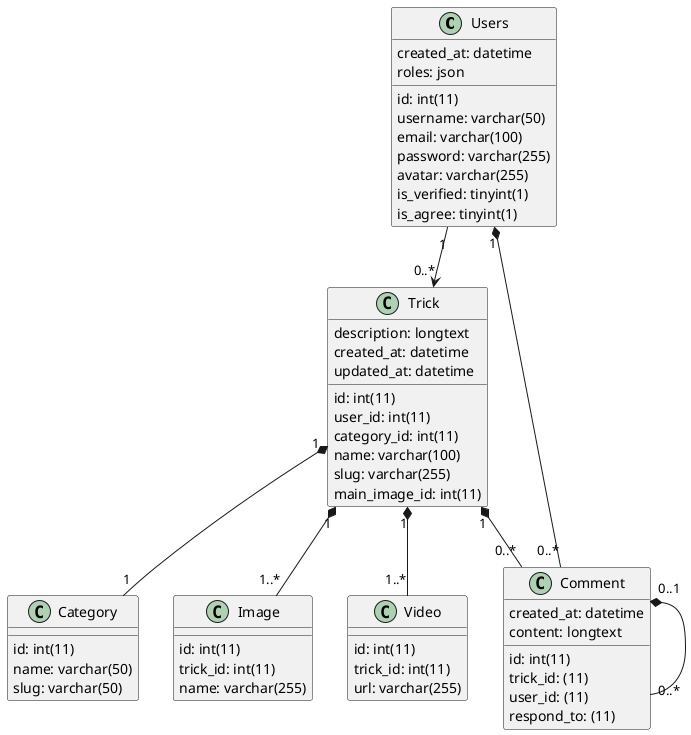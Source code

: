 @startuml

'Class'
class Users {
    id: int(11)
    username: varchar(50)
    email: varchar(100)
    password: varchar(255)
    created_at: datetime
    avatar: varchar(255)
    roles: json
    is_verified: tinyint(1)
    is_agree: tinyint(1)
}

class Trick
{
    id: int(11)
    user_id: int(11)
    category_id: int(11)
    name: varchar(100)
    description: longtext
    created_at: datetime
    updated_at: datetime
    slug: varchar(255)
    main_image_id: int(11)
}

class Category {
    id: int(11)
    name: varchar(50)
    slug: varchar(50)
}

class Image {
    id: int(11)
    trick_id: int(11)
    name: varchar(255)
}

Class Video {
    id: int(11)
    trick_id: int(11)
    url: varchar(255)
}

Class Comment {
    id: int(11)
    trick_id: (11)
    user_id: (11)
    respond_to: (11)
    created_at: datetime
    content: longtext
}

'Relation'
Users "1" --> "0..*" Trick
Trick "1" *-- "1" Category
Trick "1" *-- "1..*" Image
Trick "1" *-- "1..*" Video
Trick "1" *-- "0..*" Comment
Users "1" *-- "0..*" Comment
Comment "0..1" *-- "0..*" Comment


@enduml
